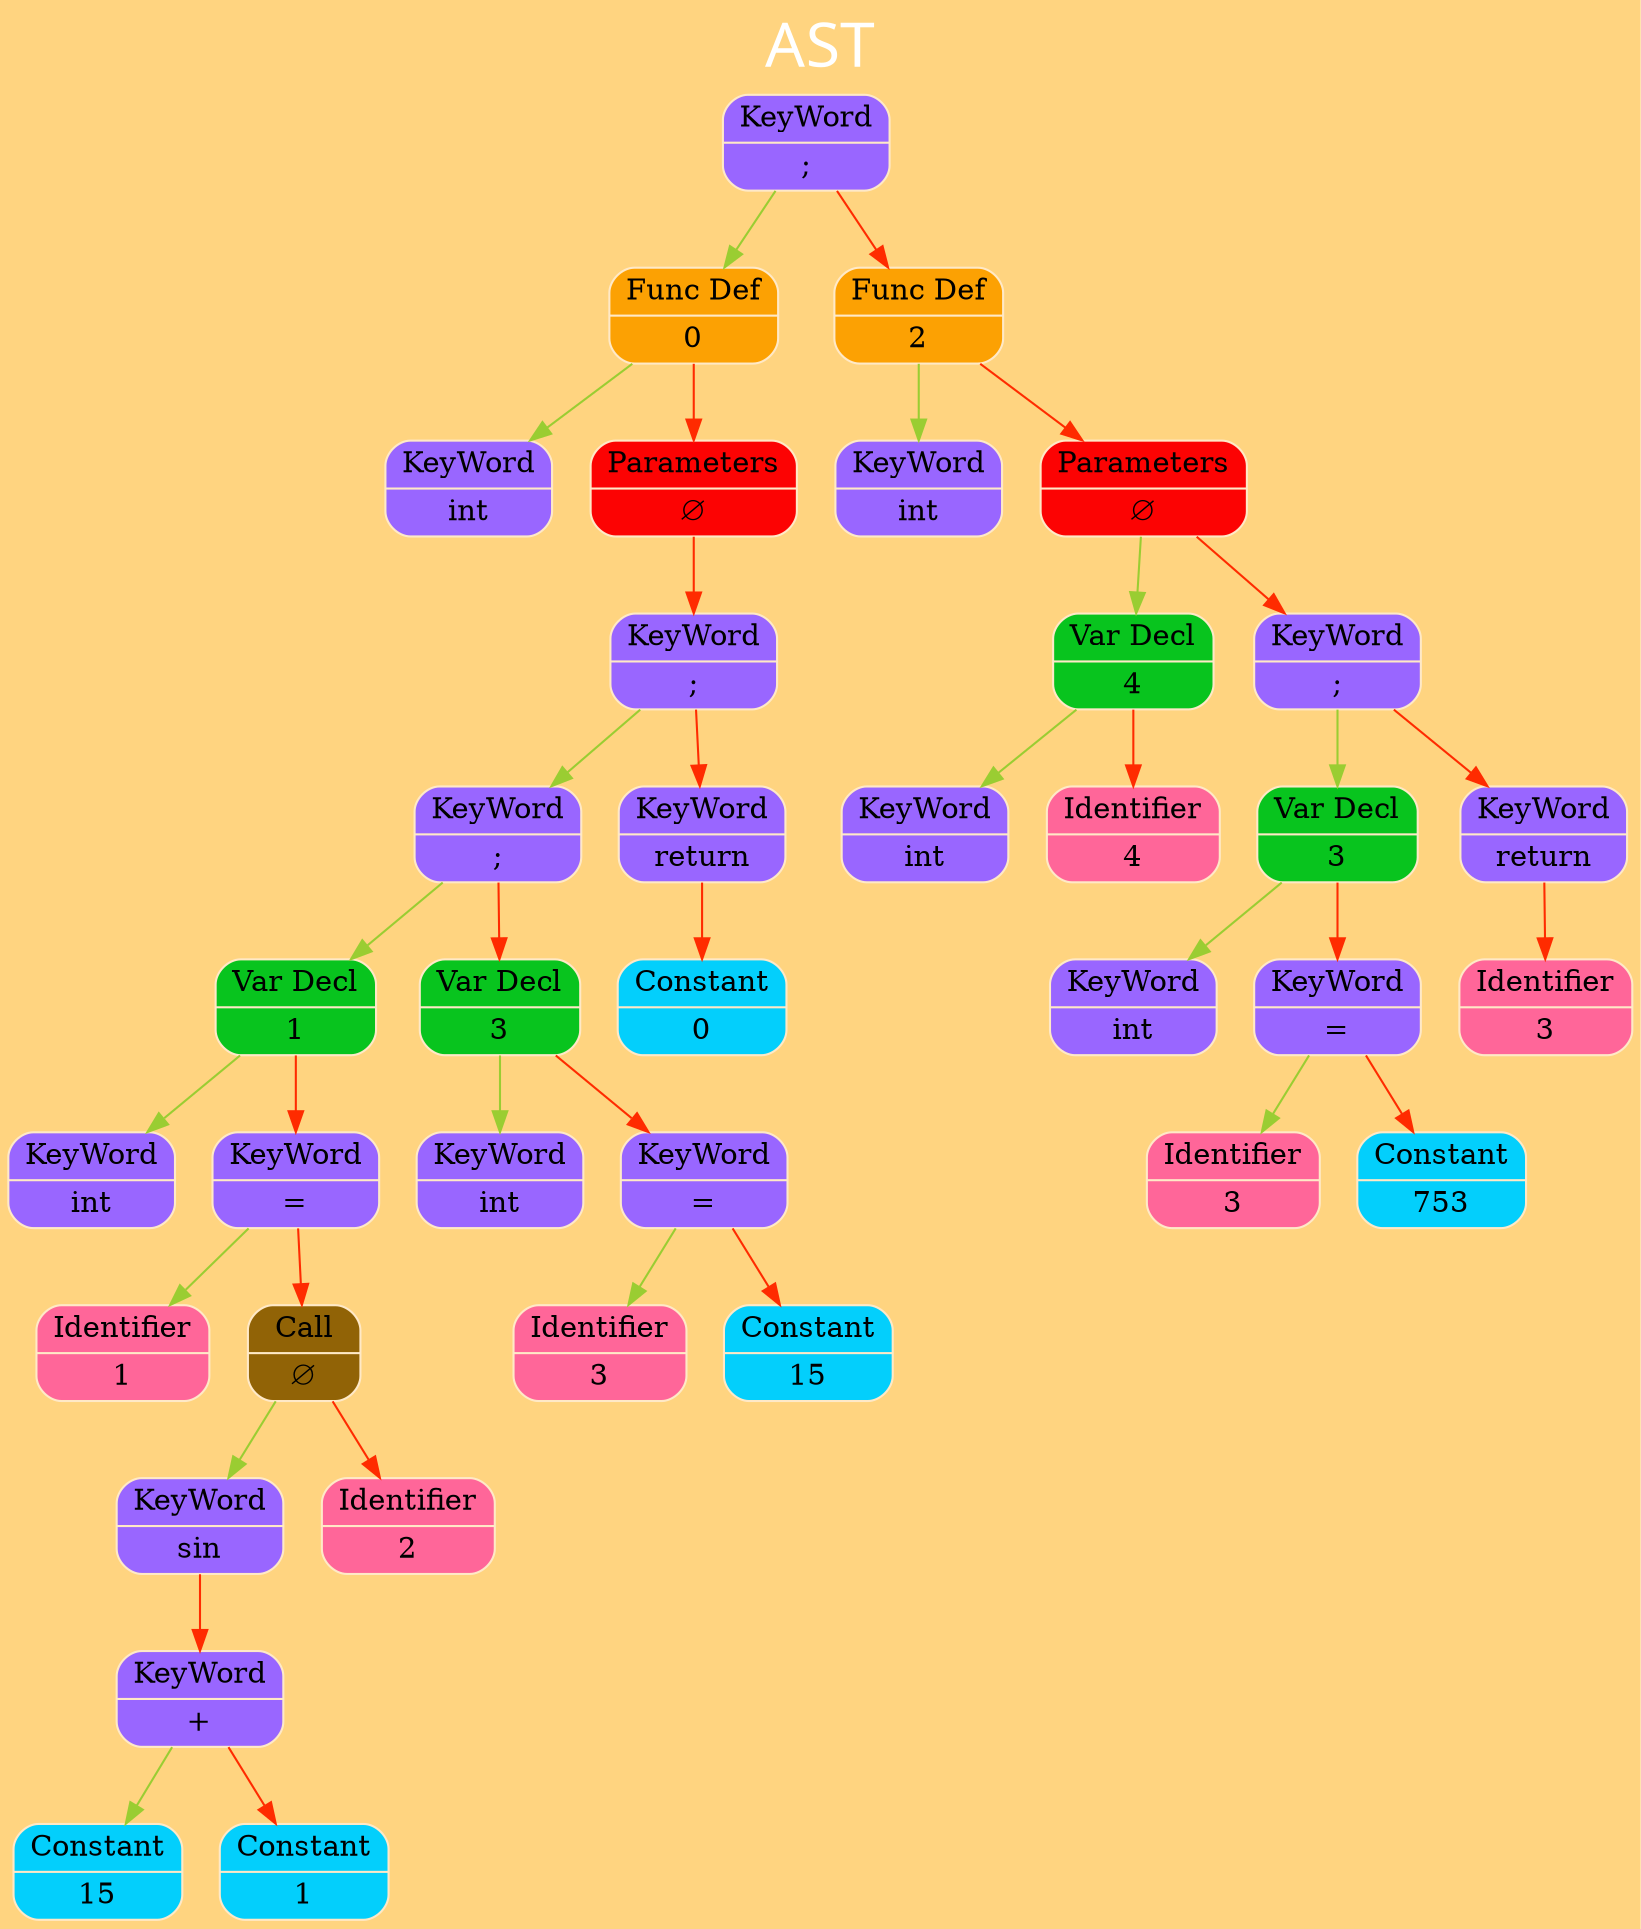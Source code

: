 digraph G
{
charset="latin1";
label="AST";
labelloc="t";
fontsize=30
fontname="Verdana";
fontcolor="#FFFFFF"

rankdir=TB;size="200,300";bgcolor="#ffd480";
 node_0x5ed7f9939600 [shape=record,style="rounded,filled",fillcolor="#9966FF",color="#FFE9C7",label=" { { KeyWord } | { &#x3B; } } " ]; node_0x5ed7f9939600 -> node_0x5ed7f9933250 [color = "#9ACD32", arrowsize = 1] ;
 node_0x5ed7f9933250 [shape=record,style="rounded,filled",fillcolor="#fca103",color="#FFE9C7",label=" { { Func Def } | { 0 } } " ]; node_0x5ed7f9933250 -> node_0x5ed7f9933220 [color = "#9ACD32", arrowsize = 1] ;
 node_0x5ed7f9933220 [shape=record,style="rounded,filled",fillcolor="#9966FF",color="#FFE9C7",label=" { { KeyWord } | { int } } " ]; node_0x5ed7f9933250 -> node_0x5ed7f9933280 [color = "#FF2B00", arrowsize = 1] ;
 node_0x5ed7f9933280 [shape=record,style="rounded,filled",fillcolor="#fc0303",color="#FFE9C7",label=" { { Parameters } | { &#8709; } } " ]; node_0x5ed7f9933280 -> node_0x5ed7f9939270 [color = "#FF2B00", arrowsize = 1] ;
 node_0x5ed7f9939270 [shape=record,style="rounded,filled",fillcolor="#9966FF",color="#FFE9C7",label=" { { KeyWord } | { &#x3B; } } " ]; node_0x5ed7f9939270 -> node_0x5ed7f9939480 [color = "#9ACD32", arrowsize = 1] ;
 node_0x5ed7f9939480 [shape=record,style="rounded,filled",fillcolor="#9966FF",color="#FFE9C7",label=" { { KeyWord } | { &#x3B; } } " ]; node_0x5ed7f9939480 -> node_0x5ed7f9939300 [color = "#9ACD32", arrowsize = 1] ;
 node_0x5ed7f9939300 [shape=record,style="rounded,filled",fillcolor="#08c41e",color="#FFE9C7",label=" { { Var Decl } | { 1 } } " ]; node_0x5ed7f9939300 -> node_0x5ed7f99392a0 [color = "#9ACD32", arrowsize = 1] ;
 node_0x5ed7f99392a0 [shape=record,style="rounded,filled",fillcolor="#9966FF",color="#FFE9C7",label=" { { KeyWord } | { int } } " ]; node_0x5ed7f9939300 -> node_0x5ed7f9939330 [color = "#FF2B00", arrowsize = 1] ;
 node_0x5ed7f9939330 [shape=record,style="rounded,filled",fillcolor="#9966FF",color="#FFE9C7",label=" { { KeyWord } | { &#x3D; } } " ]; node_0x5ed7f9939330 -> node_0x5ed7f99392d0 [color = "#9ACD32", arrowsize = 1] ;
 node_0x5ed7f99392d0 [shape=record,style="rounded,filled",fillcolor="#ff6699",color="#FFE9C7",label=" { { Identifier } | { 1 } } " ]; node_0x5ed7f9939330 -> node_0x5ed7f9939390 [color = "#FF2B00", arrowsize = 1] ;
 node_0x5ed7f9939390 [shape=record,style="rounded,filled",fillcolor="#916306",color="#FFE9C7",label=" { { Call } | { &#8709; } } " ]; node_0x5ed7f9939390 -> node_0x5ed7f99393c0 [color = "#9ACD32", arrowsize = 1] ;
 node_0x5ed7f99393c0 [shape=record,style="rounded,filled",fillcolor="#9966FF",color="#FFE9C7",label=" { { KeyWord } | { sin } } " ]; node_0x5ed7f99393c0 -> node_0x5ed7f9939420 [color = "#FF2B00", arrowsize = 1] ;
 node_0x5ed7f9939420 [shape=record,style="rounded,filled",fillcolor="#9966FF",color="#FFE9C7",label=" { { KeyWord } | { &#x2B; } } " ]; node_0x5ed7f9939420 -> node_0x5ed7f99393f0 [color = "#9ACD32", arrowsize = 1] ;
 node_0x5ed7f99393f0 [shape=record,style="rounded,filled",fillcolor="#03cffc",color="#FFE9C7",label=" { { Constant } | { 15 } } " ]; node_0x5ed7f9939420 -> node_0x5ed7f9939450 [color = "#FF2B00", arrowsize = 1] ;
 node_0x5ed7f9939450 [shape=record,style="rounded,filled",fillcolor="#03cffc",color="#FFE9C7",label=" { { Constant } | { 1 } } " ]; node_0x5ed7f9939390 -> node_0x5ed7f9939360 [color = "#FF2B00", arrowsize = 1] ;
 node_0x5ed7f9939360 [shape=record,style="rounded,filled",fillcolor="#ff6699",color="#FFE9C7",label=" { { Identifier } | { 2 } } " ]; node_0x5ed7f9939480 -> node_0x5ed7f9939510 [color = "#FF2B00", arrowsize = 1] ;
 node_0x5ed7f9939510 [shape=record,style="rounded,filled",fillcolor="#08c41e",color="#FFE9C7",label=" { { Var Decl } | { 3 } } " ]; node_0x5ed7f9939510 -> node_0x5ed7f99394b0 [color = "#9ACD32", arrowsize = 1] ;
 node_0x5ed7f99394b0 [shape=record,style="rounded,filled",fillcolor="#9966FF",color="#FFE9C7",label=" { { KeyWord } | { int } } " ]; node_0x5ed7f9939510 -> node_0x5ed7f9939540 [color = "#FF2B00", arrowsize = 1] ;
 node_0x5ed7f9939540 [shape=record,style="rounded,filled",fillcolor="#9966FF",color="#FFE9C7",label=" { { KeyWord } | { &#x3D; } } " ]; node_0x5ed7f9939540 -> node_0x5ed7f99394e0 [color = "#9ACD32", arrowsize = 1] ;
 node_0x5ed7f99394e0 [shape=record,style="rounded,filled",fillcolor="#ff6699",color="#FFE9C7",label=" { { Identifier } | { 3 } } " ]; node_0x5ed7f9939540 -> node_0x5ed7f9939570 [color = "#FF2B00", arrowsize = 1] ;
 node_0x5ed7f9939570 [shape=record,style="rounded,filled",fillcolor="#03cffc",color="#FFE9C7",label=" { { Constant } | { 15 } } " ]; node_0x5ed7f9939270 -> node_0x5ed7f99395a0 [color = "#FF2B00", arrowsize = 1] ;
 node_0x5ed7f99395a0 [shape=record,style="rounded,filled",fillcolor="#9966FF",color="#FFE9C7",label=" { { KeyWord } | { return } } " ]; node_0x5ed7f99395a0 -> node_0x5ed7f99395d0 [color = "#FF2B00", arrowsize = 1] ;
 node_0x5ed7f99395d0 [shape=record,style="rounded,filled",fillcolor="#03cffc",color="#FFE9C7",label=" { { Constant } | { 0 } } " ]; node_0x5ed7f9939600 -> node_0x5ed7f9939660 [color = "#FF2B00", arrowsize = 1] ;
 node_0x5ed7f9939660 [shape=record,style="rounded,filled",fillcolor="#fca103",color="#FFE9C7",label=" { { Func Def } | { 2 } } " ]; node_0x5ed7f9939660 -> node_0x5ed7f9939630 [color = "#9ACD32", arrowsize = 1] ;
 node_0x5ed7f9939630 [shape=record,style="rounded,filled",fillcolor="#9966FF",color="#FFE9C7",label=" { { KeyWord } | { int } } " ]; node_0x5ed7f9939660 -> node_0x5ed7f9939690 [color = "#FF2B00", arrowsize = 1] ;
 node_0x5ed7f9939690 [shape=record,style="rounded,filled",fillcolor="#fc0303",color="#FFE9C7",label=" { { Parameters } | { &#8709; } } " ]; node_0x5ed7f9939690 -> node_0x5ed7f9939720 [color = "#9ACD32", arrowsize = 1] ;
 node_0x5ed7f9939720 [shape=record,style="rounded,filled",fillcolor="#08c41e",color="#FFE9C7",label=" { { Var Decl } | { 4 } } " ]; node_0x5ed7f9939720 -> node_0x5ed7f99396c0 [color = "#9ACD32", arrowsize = 1] ;
 node_0x5ed7f99396c0 [shape=record,style="rounded,filled",fillcolor="#9966FF",color="#FFE9C7",label=" { { KeyWord } | { int } } " ]; node_0x5ed7f9939720 -> node_0x5ed7f99396f0 [color = "#FF2B00", arrowsize = 1] ;
 node_0x5ed7f99396f0 [shape=record,style="rounded,filled",fillcolor="#ff6699",color="#FFE9C7",label=" { { Identifier } | { 4 } } " ]; node_0x5ed7f9939690 -> node_0x5ed7f9939750 [color = "#FF2B00", arrowsize = 1] ;
 node_0x5ed7f9939750 [shape=record,style="rounded,filled",fillcolor="#9966FF",color="#FFE9C7",label=" { { KeyWord } | { &#x3B; } } " ]; node_0x5ed7f9939750 -> node_0x5ed7f99397e0 [color = "#9ACD32", arrowsize = 1] ;
 node_0x5ed7f99397e0 [shape=record,style="rounded,filled",fillcolor="#08c41e",color="#FFE9C7",label=" { { Var Decl } | { 3 } } " ]; node_0x5ed7f99397e0 -> node_0x5ed7f9939780 [color = "#9ACD32", arrowsize = 1] ;
 node_0x5ed7f9939780 [shape=record,style="rounded,filled",fillcolor="#9966FF",color="#FFE9C7",label=" { { KeyWord } | { int } } " ]; node_0x5ed7f99397e0 -> node_0x5ed7f9939810 [color = "#FF2B00", arrowsize = 1] ;
 node_0x5ed7f9939810 [shape=record,style="rounded,filled",fillcolor="#9966FF",color="#FFE9C7",label=" { { KeyWord } | { &#x3D; } } " ]; node_0x5ed7f9939810 -> node_0x5ed7f99397b0 [color = "#9ACD32", arrowsize = 1] ;
 node_0x5ed7f99397b0 [shape=record,style="rounded,filled",fillcolor="#ff6699",color="#FFE9C7",label=" { { Identifier } | { 3 } } " ]; node_0x5ed7f9939810 -> node_0x5ed7f9939840 [color = "#FF2B00", arrowsize = 1] ;
 node_0x5ed7f9939840 [shape=record,style="rounded,filled",fillcolor="#03cffc",color="#FFE9C7",label=" { { Constant } | { 753 } } " ]; node_0x5ed7f9939750 -> node_0x5ed7f9939870 [color = "#FF2B00", arrowsize = 1] ;
 node_0x5ed7f9939870 [shape=record,style="rounded,filled",fillcolor="#9966FF",color="#FFE9C7",label=" { { KeyWord } | { return } } " ]; node_0x5ed7f9939870 -> node_0x5ed7f99398a0 [color = "#FF2B00", arrowsize = 1] ;
 node_0x5ed7f99398a0 [shape=record,style="rounded,filled",fillcolor="#ff6699",color="#FFE9C7",label=" { { Identifier } | { 3 } } " ]; 
}
